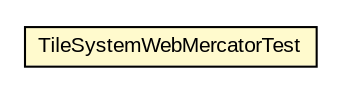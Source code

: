 #!/usr/local/bin/dot
#
# Class diagram 
# Generated by UMLGraph version R5_6-24-gf6e263 (http://www.umlgraph.org/)
#

digraph G {
	edge [fontname="arial",fontsize=10,labelfontname="arial",labelfontsize=10];
	node [fontname="arial",fontsize=10,shape=plaintext];
	nodesep=0.25;
	ranksep=0.5;
	// org.osmdroid.util.TileSystemWebMercatorTest
	c315195 [label=<<table title="org.osmdroid.util.TileSystemWebMercatorTest" border="0" cellborder="1" cellspacing="0" cellpadding="2" port="p" bgcolor="lemonChiffon" href="./TileSystemWebMercatorTest.html">
		<tr><td><table border="0" cellspacing="0" cellpadding="1">
<tr><td align="center" balign="center"> TileSystemWebMercatorTest </td></tr>
		</table></td></tr>
		</table>>, URL="./TileSystemWebMercatorTest.html", fontname="arial", fontcolor="black", fontsize=10.0];
}

